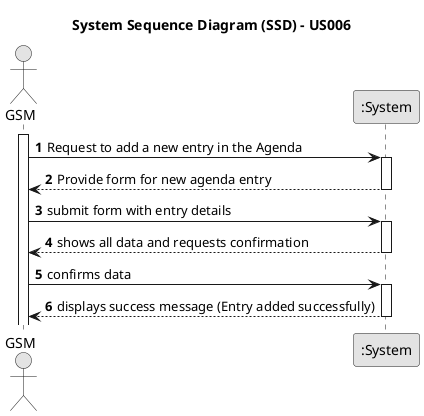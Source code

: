 @startuml
skinparam monochrome true
skinparam packageStyle rectangle
skinparam shadowing false

title System Sequence Diagram (SSD) - US006

autonumber

actor "GSM" as GSM
participant ":System" as System

activate GSM

    GSM -> System : Request to add a new entry in the Agenda
    activate System

        System --> GSM : Provide form for new agenda entry
    deactivate System

    GSM -> System : submit form with entry details

    activate System

        System --> GSM : shows all data and requests confirmation
    deactivate System

    GSM -> System : confirms data
    activate System

        System --> GSM :  displays success message (Entry added successfully)
    deactivate System

@enduml